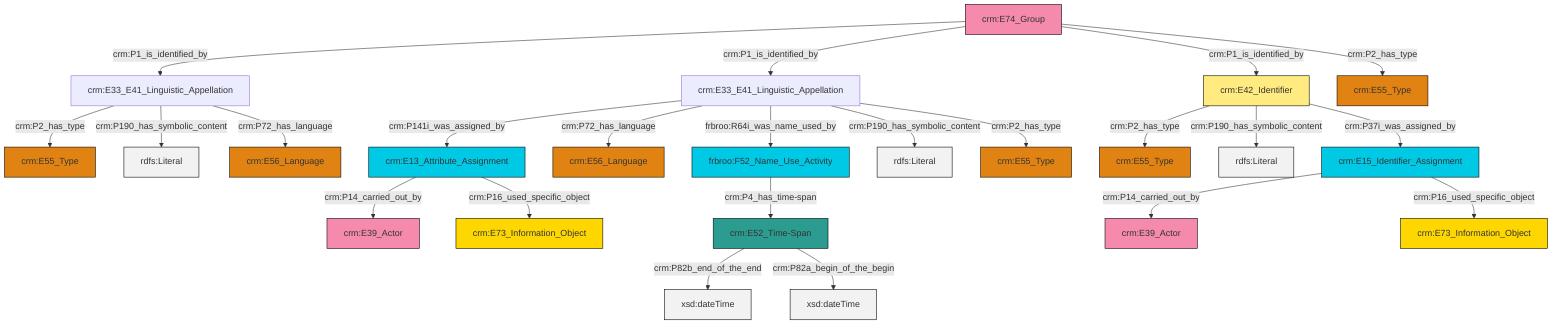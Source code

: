graph TD
classDef Literal fill:#f2f2f2,stroke:#000000;
classDef CRM_Entity fill:#FFFFFF,stroke:#000000;
classDef Temporal_Entity fill:#00C9E6, stroke:#000000;
classDef Type fill:#E18312, stroke:#000000;
classDef Time-Span fill:#2C9C91, stroke:#000000;
classDef Appellation fill:#FFEB7F, stroke:#000000;
classDef Place fill:#008836, stroke:#000000;
classDef Persistent_Item fill:#B266B2, stroke:#000000;
classDef Conceptual_Object fill:#FFD700, stroke:#000000;
classDef Physical_Thing fill:#D2B48C, stroke:#000000;
classDef Actor fill:#f58aad, stroke:#000000;
classDef PC_Classes fill:#4ce600, stroke:#000000;
classDef Multi fill:#cccccc,stroke:#000000;

4["crm:E74_Group"]:::Actor -->|crm:P1_is_identified_by| 5["crm:E33_E41_Linguistic_Appellation"]:::Default
16["crm:E33_E41_Linguistic_Appellation"]:::Default -->|crm:P141i_was_assigned_by| 17["crm:E13_Attribute_Assignment"]:::Temporal_Entity
2["crm:E42_Identifier"]:::Appellation -->|crm:P2_has_type| 20["crm:E55_Type"]:::Type
16["crm:E33_E41_Linguistic_Appellation"]:::Default -->|crm:P72_has_language| 21["crm:E56_Language"]:::Type
8["crm:E15_Identifier_Assignment"]:::Temporal_Entity -->|crm:P14_carried_out_by| 0["crm:E39_Actor"]:::Actor
23["crm:E52_Time-Span"]:::Time-Span -->|crm:P82b_end_of_the_end| 24[xsd:dateTime]:::Literal
17["crm:E13_Attribute_Assignment"]:::Temporal_Entity -->|crm:P14_carried_out_by| 25["crm:E39_Actor"]:::Actor
4["crm:E74_Group"]:::Actor -->|crm:P1_is_identified_by| 16["crm:E33_E41_Linguistic_Appellation"]:::Default
17["crm:E13_Attribute_Assignment"]:::Temporal_Entity -->|crm:P16_used_specific_object| 18["crm:E73_Information_Object"]:::Conceptual_Object
2["crm:E42_Identifier"]:::Appellation -->|crm:P190_has_symbolic_content| 29[rdfs:Literal]:::Literal
5["crm:E33_E41_Linguistic_Appellation"]:::Default -->|crm:P2_has_type| 12["crm:E55_Type"]:::Type
4["crm:E74_Group"]:::Actor -->|crm:P1_is_identified_by| 2["crm:E42_Identifier"]:::Appellation
8["crm:E15_Identifier_Assignment"]:::Temporal_Entity -->|crm:P16_used_specific_object| 32["crm:E73_Information_Object"]:::Conceptual_Object
23["crm:E52_Time-Span"]:::Time-Span -->|crm:P82a_begin_of_the_begin| 33[xsd:dateTime]:::Literal
5["crm:E33_E41_Linguistic_Appellation"]:::Default -->|crm:P190_has_symbolic_content| 34[rdfs:Literal]:::Literal
16["crm:E33_E41_Linguistic_Appellation"]:::Default -->|frbroo:R64i_was_name_used_by| 10["frbroo:F52_Name_Use_Activity"]:::Temporal_Entity
5["crm:E33_E41_Linguistic_Appellation"]:::Default -->|crm:P72_has_language| 27["crm:E56_Language"]:::Type
16["crm:E33_E41_Linguistic_Appellation"]:::Default -->|crm:P190_has_symbolic_content| 38[rdfs:Literal]:::Literal
2["crm:E42_Identifier"]:::Appellation -->|crm:P37i_was_assigned_by| 8["crm:E15_Identifier_Assignment"]:::Temporal_Entity
16["crm:E33_E41_Linguistic_Appellation"]:::Default -->|crm:P2_has_type| 14["crm:E55_Type"]:::Type
10["frbroo:F52_Name_Use_Activity"]:::Temporal_Entity -->|crm:P4_has_time-span| 23["crm:E52_Time-Span"]:::Time-Span
4["crm:E74_Group"]:::Actor -->|crm:P2_has_type| 6["crm:E55_Type"]:::Type